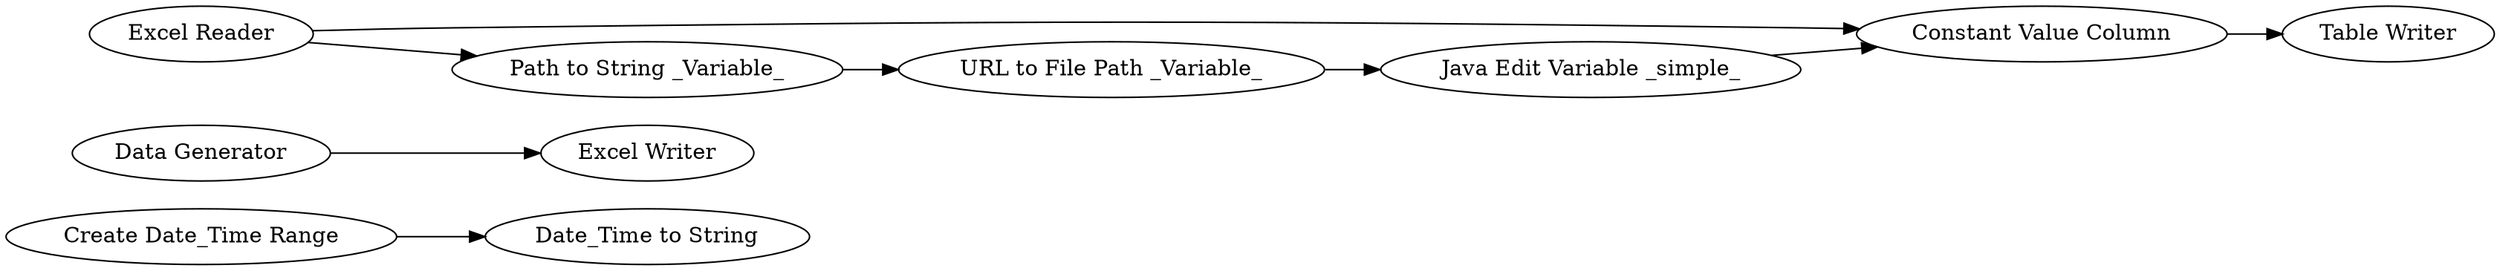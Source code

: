 digraph {
	6 -> 25
	2 -> 27
	30 -> 31
	33 -> 32
	29 -> 30
	28 -> 33
	31 -> 33
	28 -> 29
	27 [label="Excel Writer"]
	32 [label="Table Writer"]
	29 [label="Path to String _Variable_"]
	28 [label="Excel Reader"]
	31 [label="Java Edit Variable _simple_"]
	6 [label="Create Date_Time Range"]
	25 [label="Date_Time to String"]
	33 [label="Constant Value Column"]
	30 [label="URL to File Path _Variable_"]
	2 [label="Data Generator"]
	rankdir=LR
}
